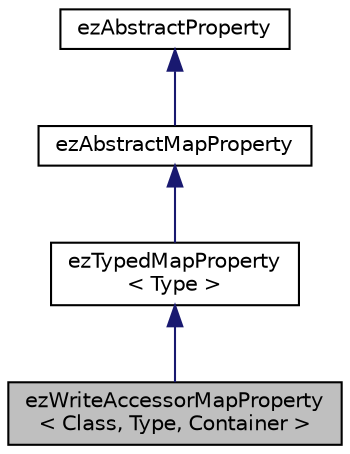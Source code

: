 digraph "ezWriteAccessorMapProperty&lt; Class, Type, Container &gt;"
{
 // LATEX_PDF_SIZE
  edge [fontname="Helvetica",fontsize="10",labelfontname="Helvetica",labelfontsize="10"];
  node [fontname="Helvetica",fontsize="10",shape=record];
  Node1 [label="ezWriteAccessorMapProperty\l\< Class, Type, Container \>",height=0.2,width=0.4,color="black", fillcolor="grey75", style="filled", fontcolor="black",tooltip=" "];
  Node2 -> Node1 [dir="back",color="midnightblue",fontsize="10",style="solid",fontname="Helvetica"];
  Node2 [label="ezTypedMapProperty\l\< Type \>",height=0.2,width=0.4,color="black", fillcolor="white", style="filled",URL="$d6/d97/classez_typed_map_property.htm",tooltip=" "];
  Node3 -> Node2 [dir="back",color="midnightblue",fontsize="10",style="solid",fontname="Helvetica"];
  Node3 [label="ezAbstractMapProperty",height=0.2,width=0.4,color="black", fillcolor="white", style="filled",URL="$d3/d48/classez_abstract_map_property.htm",tooltip="The base class for a property that represents a set of values."];
  Node4 -> Node3 [dir="back",color="midnightblue",fontsize="10",style="solid",fontname="Helvetica"];
  Node4 [label="ezAbstractProperty",height=0.2,width=0.4,color="black", fillcolor="white", style="filled",URL="$d6/d81/classez_abstract_property.htm",tooltip="This is the base interface for all properties in the reflection system. It provides enough informatio..."];
}
